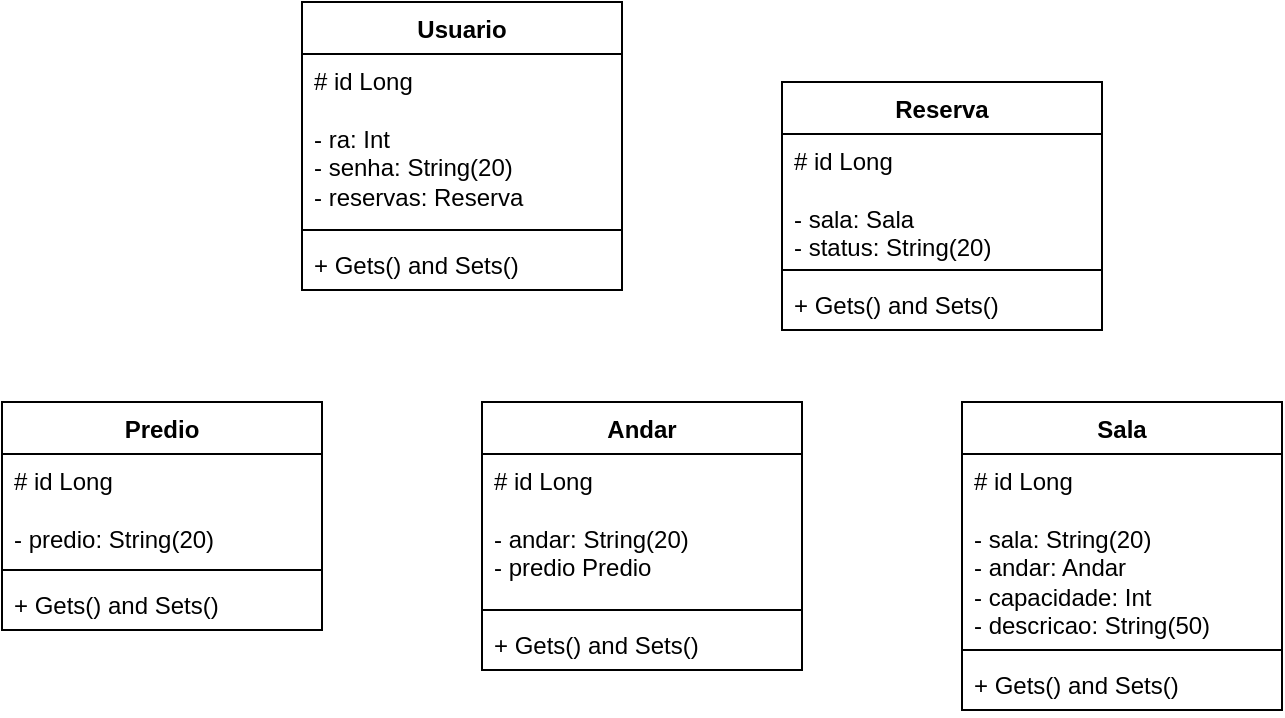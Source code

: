 <mxfile version="21.0.2" type="github">
  <diagram name="Página-1" id="OfbPmdyo6A2FBJWRDLl1">
    <mxGraphModel dx="1122" dy="589" grid="1" gridSize="10" guides="1" tooltips="1" connect="1" arrows="1" fold="1" page="1" pageScale="1" pageWidth="827" pageHeight="1169" math="0" shadow="0">
      <root>
        <mxCell id="0" />
        <mxCell id="1" parent="0" />
        <mxCell id="qx_8cNcrzIDkyS5V7uXJ-1" value="Predio" style="swimlane;fontStyle=1;align=center;verticalAlign=top;childLayout=stackLayout;horizontal=1;startSize=26;horizontalStack=0;resizeParent=1;resizeParentMax=0;resizeLast=0;collapsible=1;marginBottom=0;whiteSpace=wrap;html=1;" vertex="1" parent="1">
          <mxGeometry x="40" y="220" width="160" height="114" as="geometry" />
        </mxCell>
        <mxCell id="qx_8cNcrzIDkyS5V7uXJ-2" value="# id Long&lt;div&gt;&lt;br&gt;&lt;/div&gt;&lt;div&gt;- predio: String(20)&lt;/div&gt;" style="text;strokeColor=none;fillColor=none;align=left;verticalAlign=top;spacingLeft=4;spacingRight=4;overflow=hidden;rotatable=0;points=[[0,0.5],[1,0.5]];portConstraint=eastwest;whiteSpace=wrap;html=1;" vertex="1" parent="qx_8cNcrzIDkyS5V7uXJ-1">
          <mxGeometry y="26" width="160" height="54" as="geometry" />
        </mxCell>
        <mxCell id="qx_8cNcrzIDkyS5V7uXJ-3" value="" style="line;strokeWidth=1;fillColor=none;align=left;verticalAlign=middle;spacingTop=-1;spacingLeft=3;spacingRight=3;rotatable=0;labelPosition=right;points=[];portConstraint=eastwest;strokeColor=inherit;" vertex="1" parent="qx_8cNcrzIDkyS5V7uXJ-1">
          <mxGeometry y="80" width="160" height="8" as="geometry" />
        </mxCell>
        <mxCell id="qx_8cNcrzIDkyS5V7uXJ-4" value="+ Gets() and Sets()" style="text;strokeColor=none;fillColor=none;align=left;verticalAlign=top;spacingLeft=4;spacingRight=4;overflow=hidden;rotatable=0;points=[[0,0.5],[1,0.5]];portConstraint=eastwest;whiteSpace=wrap;html=1;" vertex="1" parent="qx_8cNcrzIDkyS5V7uXJ-1">
          <mxGeometry y="88" width="160" height="26" as="geometry" />
        </mxCell>
        <mxCell id="qx_8cNcrzIDkyS5V7uXJ-5" value="Andar" style="swimlane;fontStyle=1;align=center;verticalAlign=top;childLayout=stackLayout;horizontal=1;startSize=26;horizontalStack=0;resizeParent=1;resizeParentMax=0;resizeLast=0;collapsible=1;marginBottom=0;whiteSpace=wrap;html=1;" vertex="1" parent="1">
          <mxGeometry x="280" y="220" width="160" height="134" as="geometry" />
        </mxCell>
        <mxCell id="qx_8cNcrzIDkyS5V7uXJ-6" value="&lt;div&gt;# id Long&lt;/div&gt;&lt;div&gt;&lt;br&gt;&lt;/div&gt;&lt;div&gt;- andar: String(20)&lt;/div&gt;&lt;div&gt;- predio Predio&lt;br&gt;&lt;/div&gt;" style="text;strokeColor=none;fillColor=none;align=left;verticalAlign=top;spacingLeft=4;spacingRight=4;overflow=hidden;rotatable=0;points=[[0,0.5],[1,0.5]];portConstraint=eastwest;whiteSpace=wrap;html=1;" vertex="1" parent="qx_8cNcrzIDkyS5V7uXJ-5">
          <mxGeometry y="26" width="160" height="74" as="geometry" />
        </mxCell>
        <mxCell id="qx_8cNcrzIDkyS5V7uXJ-7" value="" style="line;strokeWidth=1;fillColor=none;align=left;verticalAlign=middle;spacingTop=-1;spacingLeft=3;spacingRight=3;rotatable=0;labelPosition=right;points=[];portConstraint=eastwest;strokeColor=inherit;" vertex="1" parent="qx_8cNcrzIDkyS5V7uXJ-5">
          <mxGeometry y="100" width="160" height="8" as="geometry" />
        </mxCell>
        <mxCell id="qx_8cNcrzIDkyS5V7uXJ-8" value="+ Gets() and Sets()" style="text;strokeColor=none;fillColor=none;align=left;verticalAlign=top;spacingLeft=4;spacingRight=4;overflow=hidden;rotatable=0;points=[[0,0.5],[1,0.5]];portConstraint=eastwest;whiteSpace=wrap;html=1;" vertex="1" parent="qx_8cNcrzIDkyS5V7uXJ-5">
          <mxGeometry y="108" width="160" height="26" as="geometry" />
        </mxCell>
        <mxCell id="qx_8cNcrzIDkyS5V7uXJ-9" value="Sala" style="swimlane;fontStyle=1;align=center;verticalAlign=top;childLayout=stackLayout;horizontal=1;startSize=26;horizontalStack=0;resizeParent=1;resizeParentMax=0;resizeLast=0;collapsible=1;marginBottom=0;whiteSpace=wrap;html=1;" vertex="1" parent="1">
          <mxGeometry x="520" y="220" width="160" height="154" as="geometry" />
        </mxCell>
        <mxCell id="qx_8cNcrzIDkyS5V7uXJ-10" value="&lt;div&gt;# id Long&lt;br&gt;&lt;/div&gt;&lt;div&gt;&lt;br&gt;&lt;/div&gt;&lt;div&gt;- sala: String(20)&lt;span style=&quot;white-space: pre;&quot;&gt;&lt;/span&gt;&lt;span style=&quot;white-space: pre;&quot;&gt;&lt;/span&gt;&lt;span style=&quot;white-space: pre;&quot;&gt;&lt;/span&gt;&lt;br&gt;&lt;/div&gt;&lt;div&gt;- andar: Andar&lt;/div&gt;&lt;div&gt;- capacidade: Int&lt;br&gt;&lt;/div&gt;&lt;div&gt;- descricao: String(50)&lt;br&gt;&lt;/div&gt;" style="text;strokeColor=none;fillColor=none;align=left;verticalAlign=top;spacingLeft=4;spacingRight=4;overflow=hidden;rotatable=0;points=[[0,0.5],[1,0.5]];portConstraint=eastwest;whiteSpace=wrap;html=1;" vertex="1" parent="qx_8cNcrzIDkyS5V7uXJ-9">
          <mxGeometry y="26" width="160" height="94" as="geometry" />
        </mxCell>
        <mxCell id="qx_8cNcrzIDkyS5V7uXJ-11" value="" style="line;strokeWidth=1;fillColor=none;align=left;verticalAlign=middle;spacingTop=-1;spacingLeft=3;spacingRight=3;rotatable=0;labelPosition=right;points=[];portConstraint=eastwest;strokeColor=inherit;" vertex="1" parent="qx_8cNcrzIDkyS5V7uXJ-9">
          <mxGeometry y="120" width="160" height="8" as="geometry" />
        </mxCell>
        <mxCell id="qx_8cNcrzIDkyS5V7uXJ-12" value="+ Gets() and Sets()" style="text;strokeColor=none;fillColor=none;align=left;verticalAlign=top;spacingLeft=4;spacingRight=4;overflow=hidden;rotatable=0;points=[[0,0.5],[1,0.5]];portConstraint=eastwest;whiteSpace=wrap;html=1;" vertex="1" parent="qx_8cNcrzIDkyS5V7uXJ-9">
          <mxGeometry y="128" width="160" height="26" as="geometry" />
        </mxCell>
        <mxCell id="qx_8cNcrzIDkyS5V7uXJ-13" value="Reserva" style="swimlane;fontStyle=1;align=center;verticalAlign=top;childLayout=stackLayout;horizontal=1;startSize=26;horizontalStack=0;resizeParent=1;resizeParentMax=0;resizeLast=0;collapsible=1;marginBottom=0;whiteSpace=wrap;html=1;" vertex="1" parent="1">
          <mxGeometry x="430" y="60" width="160" height="124" as="geometry" />
        </mxCell>
        <mxCell id="qx_8cNcrzIDkyS5V7uXJ-14" value="# id Long&lt;div&gt;&lt;br&gt;&lt;/div&gt;&lt;div&gt;- sala: Sala&lt;br&gt;&lt;/div&gt;&lt;div&gt;- status: String(20)&lt;br&gt;&lt;/div&gt;" style="text;strokeColor=none;fillColor=none;align=left;verticalAlign=top;spacingLeft=4;spacingRight=4;overflow=hidden;rotatable=0;points=[[0,0.5],[1,0.5]];portConstraint=eastwest;whiteSpace=wrap;html=1;" vertex="1" parent="qx_8cNcrzIDkyS5V7uXJ-13">
          <mxGeometry y="26" width="160" height="64" as="geometry" />
        </mxCell>
        <mxCell id="qx_8cNcrzIDkyS5V7uXJ-15" value="" style="line;strokeWidth=1;fillColor=none;align=left;verticalAlign=middle;spacingTop=-1;spacingLeft=3;spacingRight=3;rotatable=0;labelPosition=right;points=[];portConstraint=eastwest;strokeColor=inherit;" vertex="1" parent="qx_8cNcrzIDkyS5V7uXJ-13">
          <mxGeometry y="90" width="160" height="8" as="geometry" />
        </mxCell>
        <mxCell id="qx_8cNcrzIDkyS5V7uXJ-16" value="+ Gets() and Sets()" style="text;strokeColor=none;fillColor=none;align=left;verticalAlign=top;spacingLeft=4;spacingRight=4;overflow=hidden;rotatable=0;points=[[0,0.5],[1,0.5]];portConstraint=eastwest;whiteSpace=wrap;html=1;" vertex="1" parent="qx_8cNcrzIDkyS5V7uXJ-13">
          <mxGeometry y="98" width="160" height="26" as="geometry" />
        </mxCell>
        <mxCell id="qx_8cNcrzIDkyS5V7uXJ-18" value="Usuario" style="swimlane;fontStyle=1;align=center;verticalAlign=top;childLayout=stackLayout;horizontal=1;startSize=26;horizontalStack=0;resizeParent=1;resizeParentMax=0;resizeLast=0;collapsible=1;marginBottom=0;whiteSpace=wrap;html=1;" vertex="1" parent="1">
          <mxGeometry x="190" y="20" width="160" height="144" as="geometry" />
        </mxCell>
        <mxCell id="qx_8cNcrzIDkyS5V7uXJ-19" value="# id Long&lt;div&gt;&lt;br&gt;&lt;/div&gt;&lt;div&gt;- ra: Int&lt;/div&gt;&lt;div&gt;- senha: String(20)&lt;br&gt;&lt;/div&gt;&lt;div&gt;- reservas: Reserva&lt;br&gt;&lt;/div&gt;&lt;div&gt;&lt;br&gt;&lt;/div&gt;" style="text;strokeColor=none;fillColor=none;align=left;verticalAlign=top;spacingLeft=4;spacingRight=4;overflow=hidden;rotatable=0;points=[[0,0.5],[1,0.5]];portConstraint=eastwest;whiteSpace=wrap;html=1;" vertex="1" parent="qx_8cNcrzIDkyS5V7uXJ-18">
          <mxGeometry y="26" width="160" height="84" as="geometry" />
        </mxCell>
        <mxCell id="qx_8cNcrzIDkyS5V7uXJ-20" value="" style="line;strokeWidth=1;fillColor=none;align=left;verticalAlign=middle;spacingTop=-1;spacingLeft=3;spacingRight=3;rotatable=0;labelPosition=right;points=[];portConstraint=eastwest;strokeColor=inherit;" vertex="1" parent="qx_8cNcrzIDkyS5V7uXJ-18">
          <mxGeometry y="110" width="160" height="8" as="geometry" />
        </mxCell>
        <mxCell id="qx_8cNcrzIDkyS5V7uXJ-21" value="+ Gets() and Sets()" style="text;strokeColor=none;fillColor=none;align=left;verticalAlign=top;spacingLeft=4;spacingRight=4;overflow=hidden;rotatable=0;points=[[0,0.5],[1,0.5]];portConstraint=eastwest;whiteSpace=wrap;html=1;" vertex="1" parent="qx_8cNcrzIDkyS5V7uXJ-18">
          <mxGeometry y="118" width="160" height="26" as="geometry" />
        </mxCell>
      </root>
    </mxGraphModel>
  </diagram>
</mxfile>
